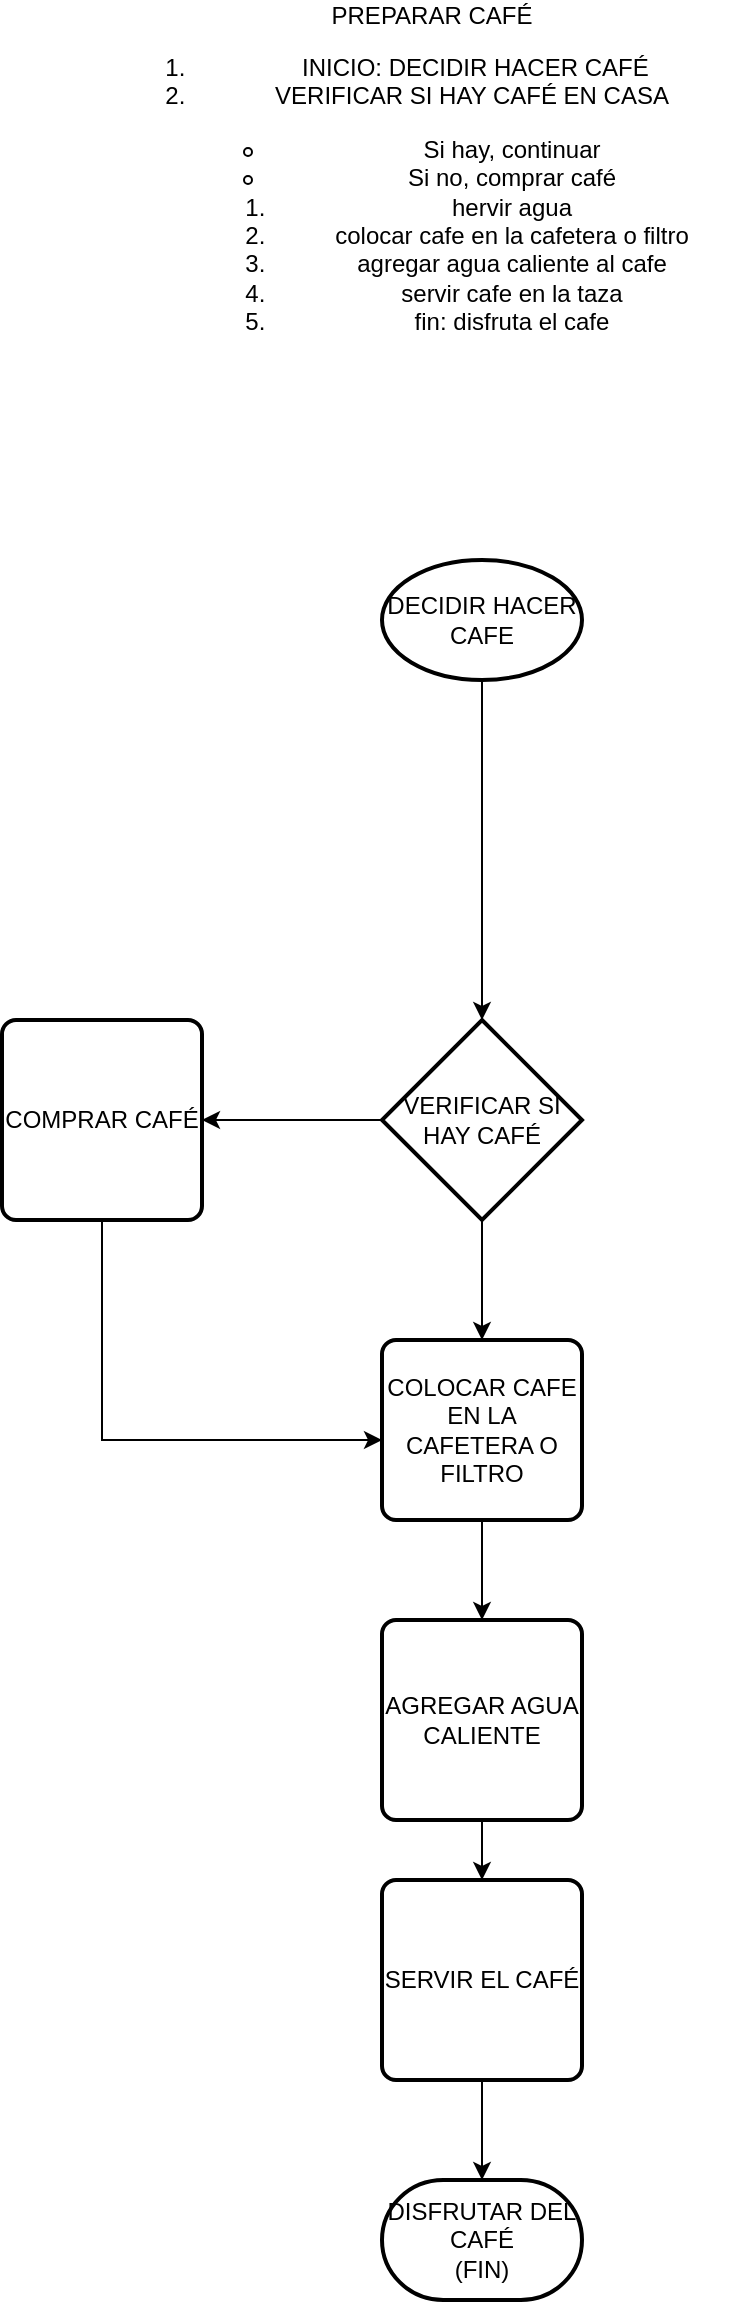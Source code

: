 <mxfile version="26.0.6">
  <diagram id="C5RBs43oDa-KdzZeNtuy" name="Page-1">
    <mxGraphModel dx="786" dy="421" grid="1" gridSize="10" guides="1" tooltips="1" connect="1" arrows="1" fold="1" page="1" pageScale="1" pageWidth="827" pageHeight="1169" math="0" shadow="0">
      <root>
        <mxCell id="WIyWlLk6GJQsqaUBKTNV-0" />
        <mxCell id="WIyWlLk6GJQsqaUBKTNV-1" parent="WIyWlLk6GJQsqaUBKTNV-0" />
        <mxCell id="rTgGpoYsP9CJOcHH_V7p-0" value="PREPARAR CAFÉ&lt;div&gt;&lt;ol&gt;&lt;li&gt;&amp;nbsp;INICIO: DECIDIR HACER CAFÉ&lt;/li&gt;&lt;li&gt;VERIFICAR SI HAY CAFÉ EN CASA&lt;/li&gt;&lt;ol&gt;&lt;ol&gt;&lt;/ol&gt;&lt;/ol&gt;&lt;/ol&gt;&lt;ul&gt;&lt;ul&gt;&lt;li&gt;Si hay, continuar&lt;/li&gt;&lt;li&gt;Si no, comprar café&lt;/li&gt;&lt;ul&gt;&lt;ul&gt;&lt;ul&gt;&lt;ul&gt;&lt;ul&gt;&lt;ul&gt;&lt;/ul&gt;&lt;/ul&gt;&lt;/ul&gt;&lt;/ul&gt;&lt;/ul&gt;&lt;/ul&gt;&lt;/ul&gt;&lt;ol&gt;&lt;li&gt;hervir agua&lt;/li&gt;&lt;li&gt;colocar cafe en la cafetera o filtro&lt;/li&gt;&lt;li&gt;agregar agua caliente al cafe&lt;/li&gt;&lt;li&gt;servir cafe en la taza&lt;/li&gt;&lt;li&gt;fin: disfruta el cafe&lt;/li&gt;&lt;/ol&gt;&lt;/ul&gt;&lt;/div&gt;" style="text;html=1;align=center;verticalAlign=middle;whiteSpace=wrap;rounded=0;" vertex="1" parent="WIyWlLk6GJQsqaUBKTNV-1">
          <mxGeometry x="220" y="20" width="310" height="160" as="geometry" />
        </mxCell>
        <mxCell id="rTgGpoYsP9CJOcHH_V7p-9" style="edgeStyle=orthogonalEdgeStyle;rounded=0;orthogonalLoop=1;jettySize=auto;html=1;" edge="1" parent="WIyWlLk6GJQsqaUBKTNV-1" source="rTgGpoYsP9CJOcHH_V7p-1" target="rTgGpoYsP9CJOcHH_V7p-2">
          <mxGeometry relative="1" as="geometry" />
        </mxCell>
        <mxCell id="rTgGpoYsP9CJOcHH_V7p-1" value="DECIDIR HACER CAFE" style="strokeWidth=2;html=1;shape=mxgraph.flowchart.start_1;whiteSpace=wrap;" vertex="1" parent="WIyWlLk6GJQsqaUBKTNV-1">
          <mxGeometry x="350" y="290" width="100" height="60" as="geometry" />
        </mxCell>
        <mxCell id="rTgGpoYsP9CJOcHH_V7p-10" style="edgeStyle=orthogonalEdgeStyle;rounded=0;orthogonalLoop=1;jettySize=auto;html=1;" edge="1" parent="WIyWlLk6GJQsqaUBKTNV-1" source="rTgGpoYsP9CJOcHH_V7p-2" target="rTgGpoYsP9CJOcHH_V7p-3">
          <mxGeometry relative="1" as="geometry" />
        </mxCell>
        <mxCell id="rTgGpoYsP9CJOcHH_V7p-11" style="edgeStyle=orthogonalEdgeStyle;rounded=0;orthogonalLoop=1;jettySize=auto;html=1;" edge="1" parent="WIyWlLk6GJQsqaUBKTNV-1" source="rTgGpoYsP9CJOcHH_V7p-2" target="rTgGpoYsP9CJOcHH_V7p-5">
          <mxGeometry relative="1" as="geometry" />
        </mxCell>
        <mxCell id="rTgGpoYsP9CJOcHH_V7p-2" value="VERIFICAR SI HAY CAFÉ" style="strokeWidth=2;html=1;shape=mxgraph.flowchart.decision;whiteSpace=wrap;" vertex="1" parent="WIyWlLk6GJQsqaUBKTNV-1">
          <mxGeometry x="350" y="520" width="100" height="100" as="geometry" />
        </mxCell>
        <mxCell id="rTgGpoYsP9CJOcHH_V7p-13" style="edgeStyle=orthogonalEdgeStyle;rounded=0;orthogonalLoop=1;jettySize=auto;html=1;" edge="1" parent="WIyWlLk6GJQsqaUBKTNV-1" source="rTgGpoYsP9CJOcHH_V7p-3" target="rTgGpoYsP9CJOcHH_V7p-5">
          <mxGeometry relative="1" as="geometry">
            <mxPoint x="210" y="740" as="targetPoint" />
            <Array as="points">
              <mxPoint x="210" y="730" />
            </Array>
          </mxGeometry>
        </mxCell>
        <mxCell id="rTgGpoYsP9CJOcHH_V7p-3" value="COMPRAR CAFÉ" style="rounded=1;whiteSpace=wrap;html=1;absoluteArcSize=1;arcSize=14;strokeWidth=2;" vertex="1" parent="WIyWlLk6GJQsqaUBKTNV-1">
          <mxGeometry x="160" y="520" width="100" height="100" as="geometry" />
        </mxCell>
        <mxCell id="rTgGpoYsP9CJOcHH_V7p-14" style="edgeStyle=orthogonalEdgeStyle;rounded=0;orthogonalLoop=1;jettySize=auto;html=1;" edge="1" parent="WIyWlLk6GJQsqaUBKTNV-1" source="rTgGpoYsP9CJOcHH_V7p-5" target="rTgGpoYsP9CJOcHH_V7p-6">
          <mxGeometry relative="1" as="geometry" />
        </mxCell>
        <mxCell id="rTgGpoYsP9CJOcHH_V7p-5" value="COLOCAR CAFE EN LA CAFETERA O FILTRO" style="rounded=1;whiteSpace=wrap;html=1;absoluteArcSize=1;arcSize=14;strokeWidth=2;" vertex="1" parent="WIyWlLk6GJQsqaUBKTNV-1">
          <mxGeometry x="350" y="680" width="100" height="90" as="geometry" />
        </mxCell>
        <mxCell id="rTgGpoYsP9CJOcHH_V7p-15" style="edgeStyle=orthogonalEdgeStyle;rounded=0;orthogonalLoop=1;jettySize=auto;html=1;" edge="1" parent="WIyWlLk6GJQsqaUBKTNV-1" source="rTgGpoYsP9CJOcHH_V7p-6" target="rTgGpoYsP9CJOcHH_V7p-7">
          <mxGeometry relative="1" as="geometry" />
        </mxCell>
        <mxCell id="rTgGpoYsP9CJOcHH_V7p-6" value="AGREGAR AGUA CALIENTE" style="rounded=1;whiteSpace=wrap;html=1;absoluteArcSize=1;arcSize=14;strokeWidth=2;" vertex="1" parent="WIyWlLk6GJQsqaUBKTNV-1">
          <mxGeometry x="350" y="820" width="100" height="100" as="geometry" />
        </mxCell>
        <mxCell id="rTgGpoYsP9CJOcHH_V7p-16" style="edgeStyle=orthogonalEdgeStyle;rounded=0;orthogonalLoop=1;jettySize=auto;html=1;" edge="1" parent="WIyWlLk6GJQsqaUBKTNV-1" source="rTgGpoYsP9CJOcHH_V7p-7" target="rTgGpoYsP9CJOcHH_V7p-8">
          <mxGeometry relative="1" as="geometry" />
        </mxCell>
        <mxCell id="rTgGpoYsP9CJOcHH_V7p-7" value="SERVIR EL CAFÉ" style="rounded=1;whiteSpace=wrap;html=1;absoluteArcSize=1;arcSize=14;strokeWidth=2;" vertex="1" parent="WIyWlLk6GJQsqaUBKTNV-1">
          <mxGeometry x="350" y="950" width="100" height="100" as="geometry" />
        </mxCell>
        <mxCell id="rTgGpoYsP9CJOcHH_V7p-8" value="DISFRUTAR DEL CAFÉ&lt;div&gt;(FIN)&lt;/div&gt;" style="strokeWidth=2;html=1;shape=mxgraph.flowchart.terminator;whiteSpace=wrap;" vertex="1" parent="WIyWlLk6GJQsqaUBKTNV-1">
          <mxGeometry x="350" y="1100" width="100" height="60" as="geometry" />
        </mxCell>
      </root>
    </mxGraphModel>
  </diagram>
</mxfile>
